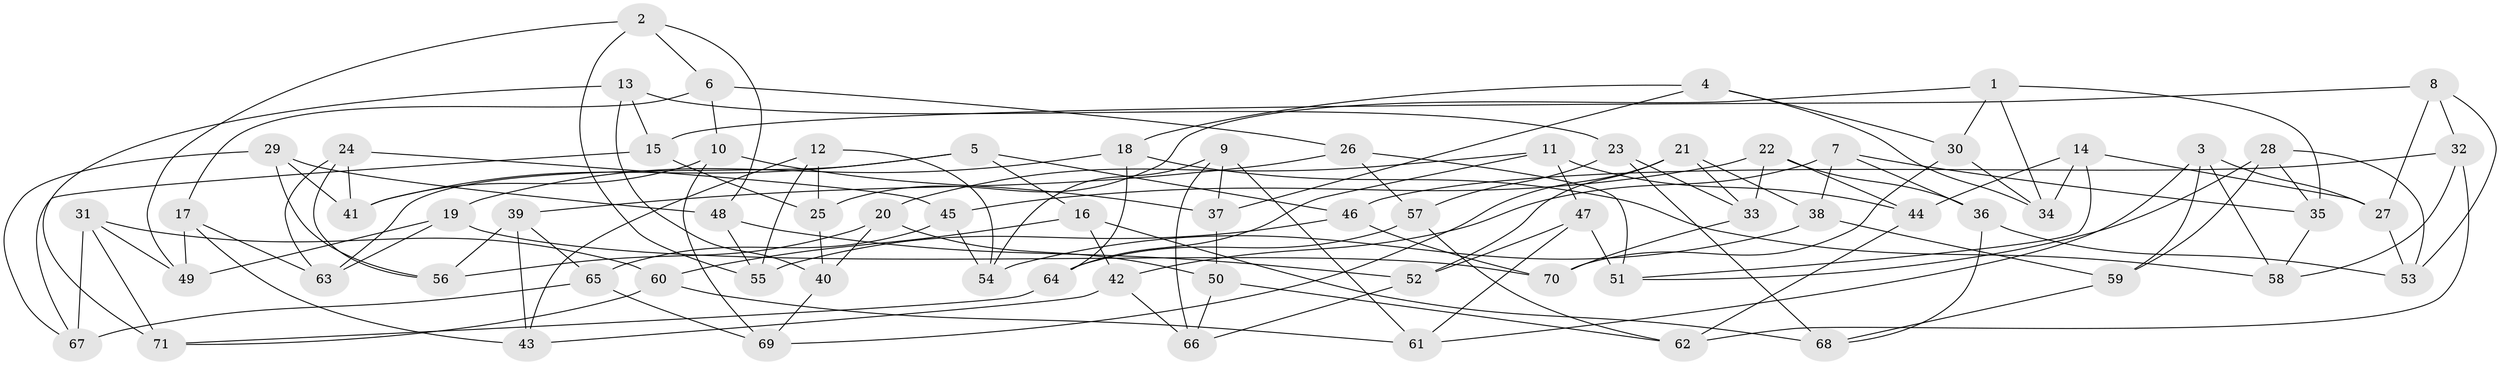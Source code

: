 // Generated by graph-tools (version 1.1) at 2025/03/03/09/25 03:03:01]
// undirected, 71 vertices, 142 edges
graph export_dot {
graph [start="1"]
  node [color=gray90,style=filled];
  1;
  2;
  3;
  4;
  5;
  6;
  7;
  8;
  9;
  10;
  11;
  12;
  13;
  14;
  15;
  16;
  17;
  18;
  19;
  20;
  21;
  22;
  23;
  24;
  25;
  26;
  27;
  28;
  29;
  30;
  31;
  32;
  33;
  34;
  35;
  36;
  37;
  38;
  39;
  40;
  41;
  42;
  43;
  44;
  45;
  46;
  47;
  48;
  49;
  50;
  51;
  52;
  53;
  54;
  55;
  56;
  57;
  58;
  59;
  60;
  61;
  62;
  63;
  64;
  65;
  66;
  67;
  68;
  69;
  70;
  71;
  1 -- 30;
  1 -- 35;
  1 -- 25;
  1 -- 34;
  2 -- 48;
  2 -- 55;
  2 -- 49;
  2 -- 6;
  3 -- 58;
  3 -- 59;
  3 -- 27;
  3 -- 61;
  4 -- 34;
  4 -- 18;
  4 -- 37;
  4 -- 30;
  5 -- 16;
  5 -- 63;
  5 -- 41;
  5 -- 46;
  6 -- 10;
  6 -- 17;
  6 -- 26;
  7 -- 38;
  7 -- 35;
  7 -- 42;
  7 -- 36;
  8 -- 53;
  8 -- 15;
  8 -- 27;
  8 -- 32;
  9 -- 61;
  9 -- 66;
  9 -- 37;
  9 -- 54;
  10 -- 69;
  10 -- 37;
  10 -- 41;
  11 -- 20;
  11 -- 44;
  11 -- 64;
  11 -- 47;
  12 -- 43;
  12 -- 54;
  12 -- 25;
  12 -- 55;
  13 -- 23;
  13 -- 15;
  13 -- 71;
  13 -- 40;
  14 -- 51;
  14 -- 27;
  14 -- 34;
  14 -- 44;
  15 -- 67;
  15 -- 25;
  16 -- 60;
  16 -- 68;
  16 -- 42;
  17 -- 49;
  17 -- 63;
  17 -- 43;
  18 -- 64;
  18 -- 19;
  18 -- 58;
  19 -- 70;
  19 -- 49;
  19 -- 63;
  20 -- 56;
  20 -- 50;
  20 -- 40;
  21 -- 52;
  21 -- 38;
  21 -- 33;
  21 -- 69;
  22 -- 44;
  22 -- 45;
  22 -- 36;
  22 -- 33;
  23 -- 68;
  23 -- 33;
  23 -- 57;
  24 -- 63;
  24 -- 41;
  24 -- 56;
  24 -- 45;
  25 -- 40;
  26 -- 51;
  26 -- 39;
  26 -- 57;
  27 -- 53;
  28 -- 35;
  28 -- 59;
  28 -- 51;
  28 -- 53;
  29 -- 56;
  29 -- 41;
  29 -- 48;
  29 -- 67;
  30 -- 34;
  30 -- 70;
  31 -- 49;
  31 -- 67;
  31 -- 60;
  31 -- 71;
  32 -- 46;
  32 -- 62;
  32 -- 58;
  33 -- 70;
  35 -- 58;
  36 -- 53;
  36 -- 68;
  37 -- 50;
  38 -- 59;
  38 -- 54;
  39 -- 56;
  39 -- 65;
  39 -- 43;
  40 -- 69;
  42 -- 66;
  42 -- 43;
  44 -- 62;
  45 -- 65;
  45 -- 54;
  46 -- 55;
  46 -- 70;
  47 -- 52;
  47 -- 51;
  47 -- 61;
  48 -- 52;
  48 -- 55;
  50 -- 66;
  50 -- 62;
  52 -- 66;
  57 -- 62;
  57 -- 64;
  59 -- 68;
  60 -- 61;
  60 -- 71;
  64 -- 71;
  65 -- 69;
  65 -- 67;
}
